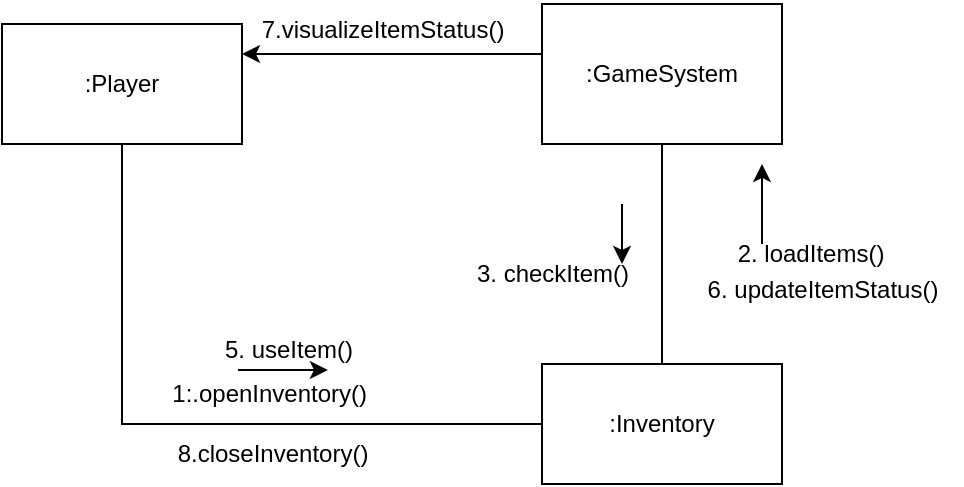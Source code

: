 <mxfile version="24.7.17">
  <diagram name="Sayfa -1" id="oVDYq9cH18P9sjyNdF85">
    <mxGraphModel dx="654" dy="477" grid="1" gridSize="10" guides="1" tooltips="1" connect="1" arrows="1" fold="1" page="1" pageScale="1" pageWidth="827" pageHeight="1169" math="0" shadow="0">
      <root>
        <mxCell id="0" />
        <mxCell id="1" parent="0" />
        <mxCell id="7Sp8GEkpnkSfQjcxxLti-7" style="edgeStyle=orthogonalEdgeStyle;rounded=0;orthogonalLoop=1;jettySize=auto;html=1;exitX=0.5;exitY=1;exitDx=0;exitDy=0;entryX=0;entryY=0.5;entryDx=0;entryDy=0;endArrow=none;endFill=0;" parent="1" source="7Sp8GEkpnkSfQjcxxLti-3" target="7Sp8GEkpnkSfQjcxxLti-5" edge="1">
          <mxGeometry relative="1" as="geometry" />
        </mxCell>
        <mxCell id="7Sp8GEkpnkSfQjcxxLti-3" value=":Player" style="rounded=0;whiteSpace=wrap;html=1;" parent="1" vertex="1">
          <mxGeometry x="60" y="240" width="120" height="60" as="geometry" />
        </mxCell>
        <mxCell id="7Sp8GEkpnkSfQjcxxLti-17" style="edgeStyle=orthogonalEdgeStyle;rounded=0;orthogonalLoop=1;jettySize=auto;html=1;entryX=1;entryY=0.25;entryDx=0;entryDy=0;" parent="1" source="7Sp8GEkpnkSfQjcxxLti-4" target="7Sp8GEkpnkSfQjcxxLti-3" edge="1">
          <mxGeometry relative="1" as="geometry">
            <mxPoint x="390" y="140" as="targetPoint" />
            <Array as="points">
              <mxPoint x="290" y="255" />
              <mxPoint x="290" y="255" />
            </Array>
          </mxGeometry>
        </mxCell>
        <mxCell id="7Sp8GEkpnkSfQjcxxLti-4" value=":GameSystem" style="rounded=0;whiteSpace=wrap;html=1;" parent="1" vertex="1">
          <mxGeometry x="330" y="230" width="120" height="70" as="geometry" />
        </mxCell>
        <mxCell id="7Sp8GEkpnkSfQjcxxLti-5" value=":Inventory" style="rounded=0;whiteSpace=wrap;html=1;" parent="1" vertex="1">
          <mxGeometry x="330" y="410" width="120" height="60" as="geometry" />
        </mxCell>
        <mxCell id="7Sp8GEkpnkSfQjcxxLti-8" value="1:.openInventory()&amp;nbsp;" style="text;html=1;align=center;verticalAlign=middle;resizable=0;points=[];autosize=1;strokeColor=none;fillColor=none;" parent="1" vertex="1">
          <mxGeometry x="135" y="410" width="120" height="30" as="geometry" />
        </mxCell>
        <mxCell id="7Sp8GEkpnkSfQjcxxLti-9" value="8.closeInventory()" style="text;html=1;align=center;verticalAlign=middle;resizable=0;points=[];autosize=1;strokeColor=none;fillColor=none;" parent="1" vertex="1">
          <mxGeometry x="135" y="440" width="120" height="30" as="geometry" />
        </mxCell>
        <mxCell id="7Sp8GEkpnkSfQjcxxLti-12" value="" style="endArrow=classic;html=1;rounded=0;entryX=1.013;entryY=-0.133;entryDx=0;entryDy=0;entryPerimeter=0;" parent="1" edge="1">
          <mxGeometry width="50" height="50" relative="1" as="geometry">
            <mxPoint x="178" y="413" as="sourcePoint" />
            <mxPoint x="222.95" y="413.01" as="targetPoint" />
          </mxGeometry>
        </mxCell>
        <mxCell id="7Sp8GEkpnkSfQjcxxLti-13" value="5. useItem()" style="text;html=1;align=center;verticalAlign=middle;resizable=0;points=[];autosize=1;strokeColor=none;fillColor=none;" parent="1" vertex="1">
          <mxGeometry x="158" y="388" width="90" height="30" as="geometry" />
        </mxCell>
        <mxCell id="7Sp8GEkpnkSfQjcxxLti-14" value="2. loadItems()" style="text;html=1;align=center;verticalAlign=middle;resizable=0;points=[];autosize=1;strokeColor=none;fillColor=none;" parent="1" vertex="1">
          <mxGeometry x="414" y="340" width="100" height="30" as="geometry" />
        </mxCell>
        <mxCell id="7Sp8GEkpnkSfQjcxxLti-15" value="" style="endArrow=classic;html=1;rounded=0;" parent="1" edge="1">
          <mxGeometry width="50" height="50" relative="1" as="geometry">
            <mxPoint x="440" y="350" as="sourcePoint" />
            <mxPoint x="440" y="310" as="targetPoint" />
          </mxGeometry>
        </mxCell>
        <mxCell id="7Sp8GEkpnkSfQjcxxLti-18" value="3. checkItem()" style="text;html=1;align=center;verticalAlign=middle;resizable=0;points=[];autosize=1;strokeColor=none;fillColor=none;" parent="1" vertex="1">
          <mxGeometry x="285" y="350" width="100" height="30" as="geometry" />
        </mxCell>
        <mxCell id="7Sp8GEkpnkSfQjcxxLti-19" value="" style="endArrow=classic;html=1;rounded=0;" parent="1" edge="1">
          <mxGeometry width="50" height="50" relative="1" as="geometry">
            <mxPoint x="370" y="330" as="sourcePoint" />
            <mxPoint x="370" y="360" as="targetPoint" />
          </mxGeometry>
        </mxCell>
        <mxCell id="7Sp8GEkpnkSfQjcxxLti-20" value="" style="endArrow=none;html=1;rounded=0;entryX=0.5;entryY=1;entryDx=0;entryDy=0;exitX=0.5;exitY=0;exitDx=0;exitDy=0;" parent="1" source="7Sp8GEkpnkSfQjcxxLti-5" target="7Sp8GEkpnkSfQjcxxLti-4" edge="1">
          <mxGeometry width="50" height="50" relative="1" as="geometry">
            <mxPoint x="350" y="360" as="sourcePoint" />
            <mxPoint x="400" y="310" as="targetPoint" />
          </mxGeometry>
        </mxCell>
        <mxCell id="cejssw0ojC6cKpWBSDqr-1" value="6. updateItemStatus()" style="text;html=1;align=center;verticalAlign=middle;resizable=0;points=[];autosize=1;strokeColor=none;fillColor=none;" vertex="1" parent="1">
          <mxGeometry x="400" y="358" width="140" height="30" as="geometry" />
        </mxCell>
        <mxCell id="cejssw0ojC6cKpWBSDqr-3" value="7.visualizeItemStatus()" style="text;html=1;align=center;verticalAlign=middle;resizable=0;points=[];autosize=1;strokeColor=none;fillColor=none;" vertex="1" parent="1">
          <mxGeometry x="180" y="228" width="140" height="30" as="geometry" />
        </mxCell>
      </root>
    </mxGraphModel>
  </diagram>
</mxfile>
